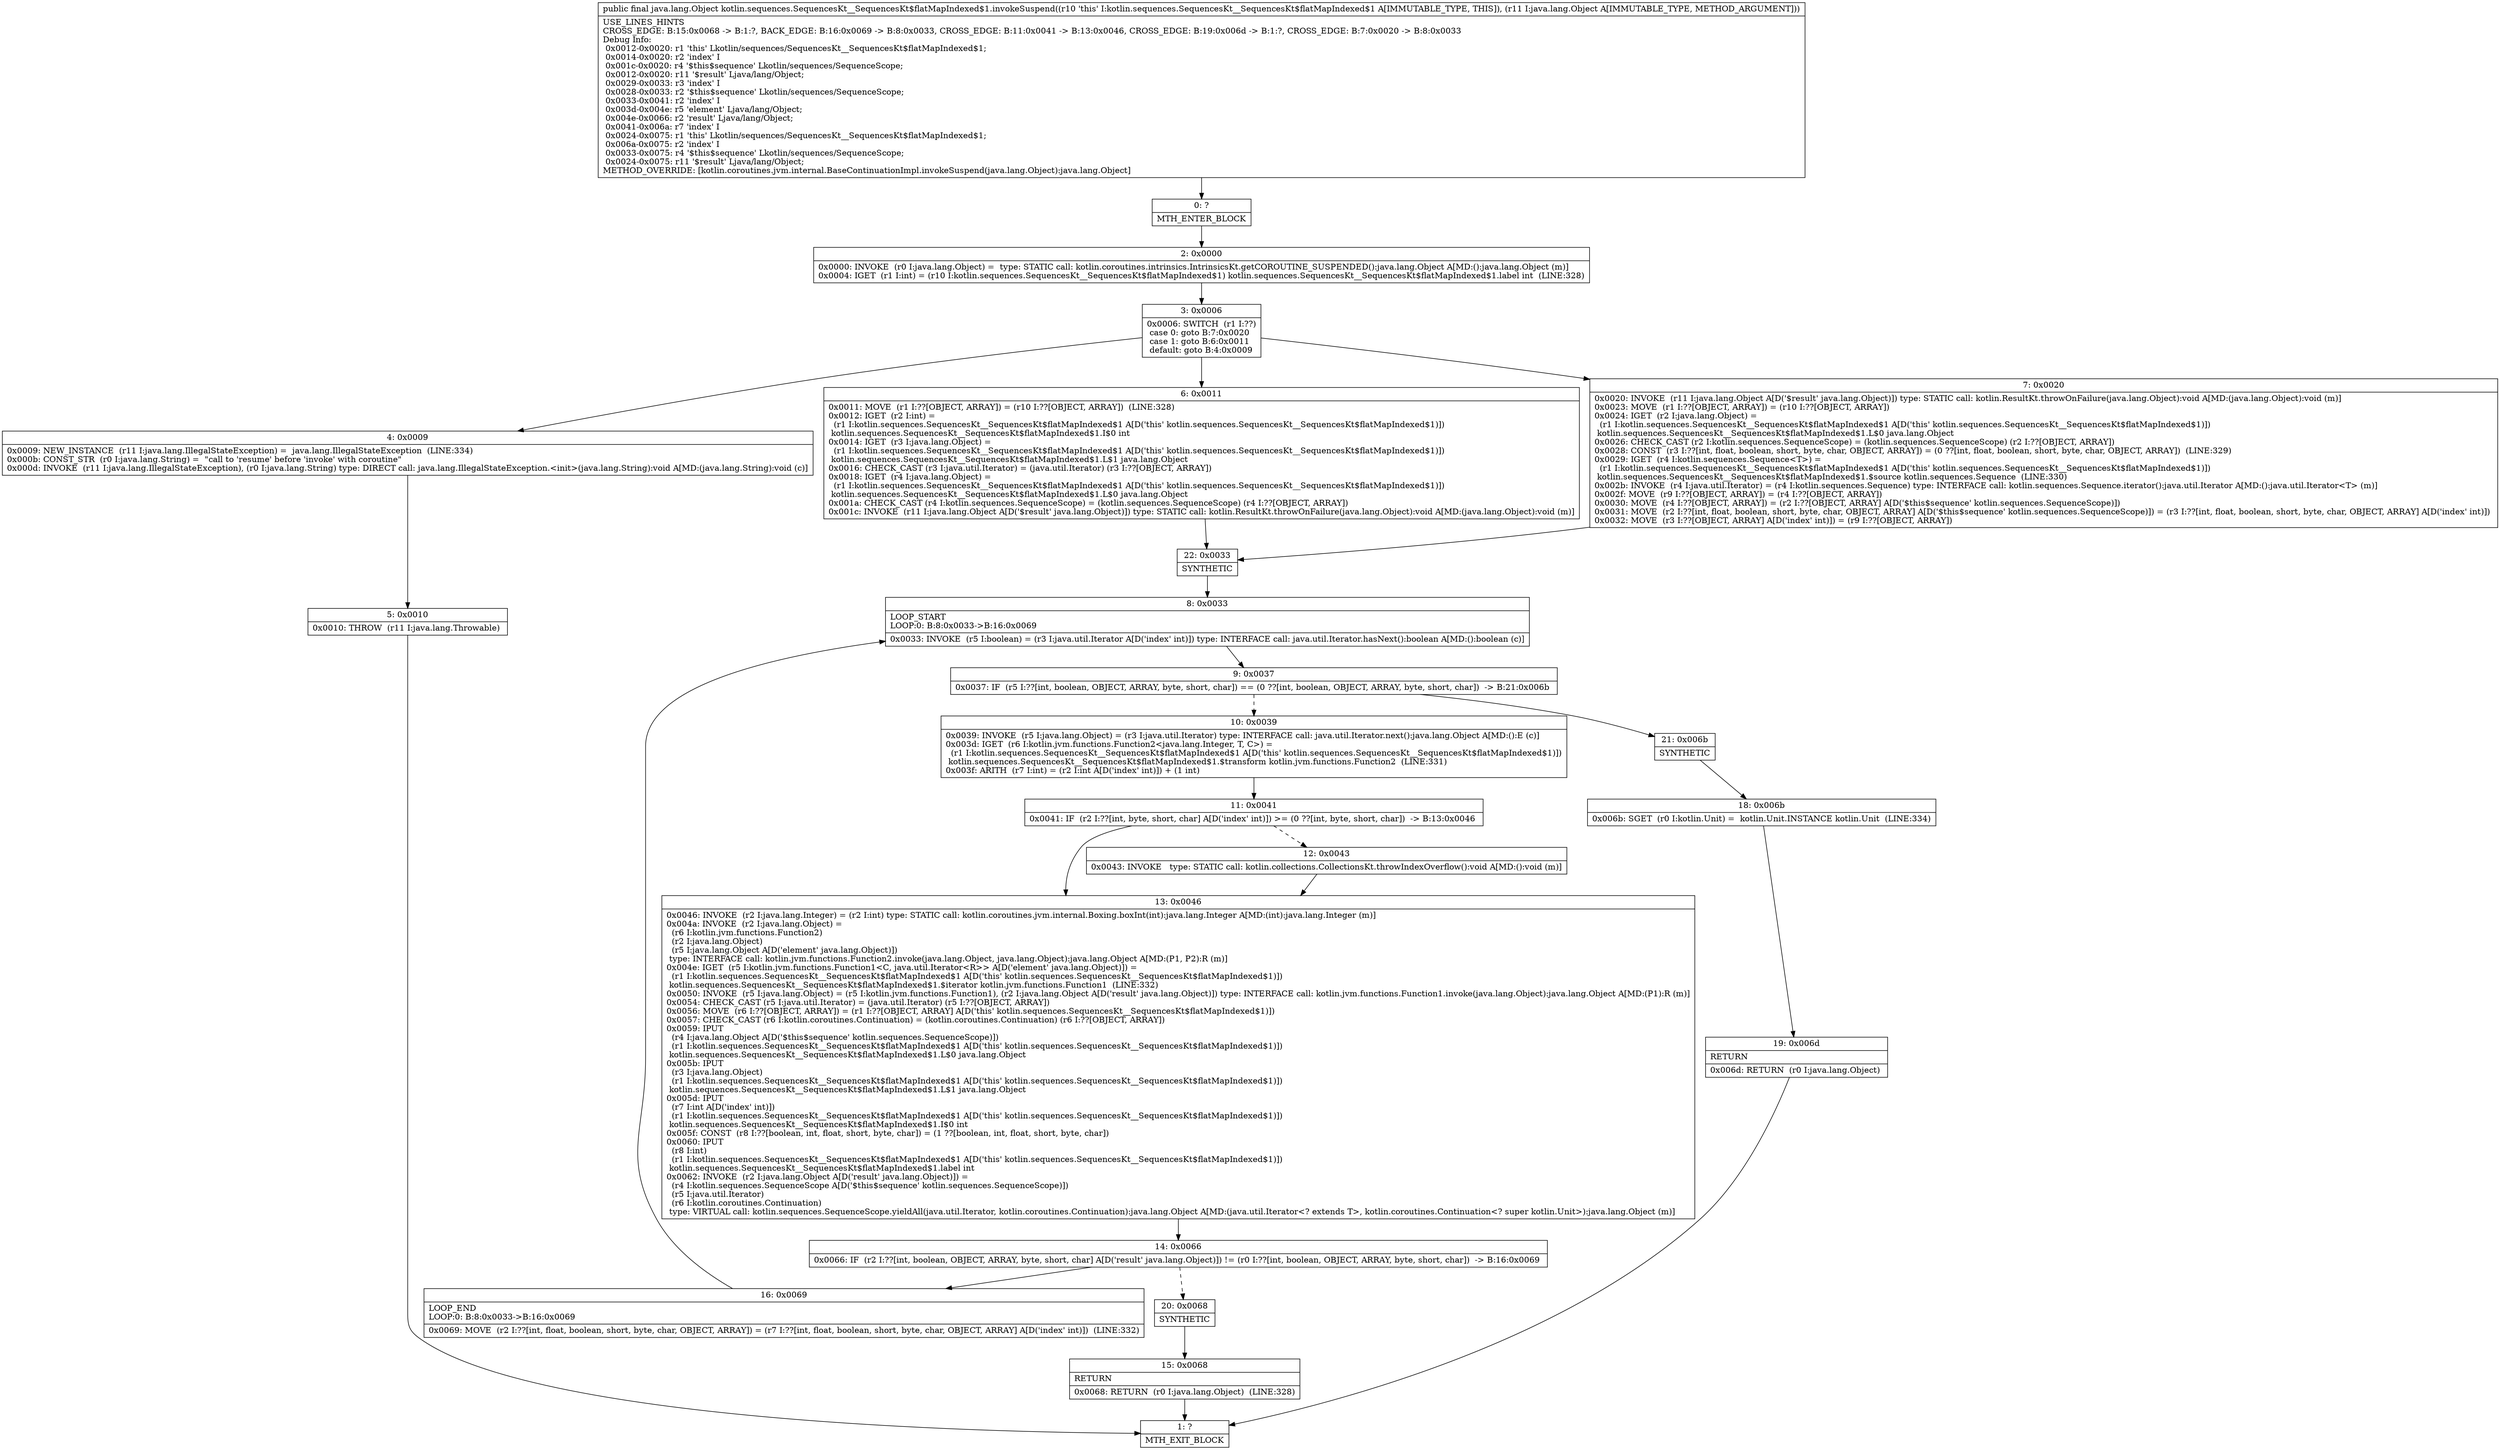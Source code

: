 digraph "CFG forkotlin.sequences.SequencesKt__SequencesKt$flatMapIndexed$1.invokeSuspend(Ljava\/lang\/Object;)Ljava\/lang\/Object;" {
Node_0 [shape=record,label="{0\:\ ?|MTH_ENTER_BLOCK\l}"];
Node_2 [shape=record,label="{2\:\ 0x0000|0x0000: INVOKE  (r0 I:java.lang.Object) =  type: STATIC call: kotlin.coroutines.intrinsics.IntrinsicsKt.getCOROUTINE_SUSPENDED():java.lang.Object A[MD:():java.lang.Object (m)]\l0x0004: IGET  (r1 I:int) = (r10 I:kotlin.sequences.SequencesKt__SequencesKt$flatMapIndexed$1) kotlin.sequences.SequencesKt__SequencesKt$flatMapIndexed$1.label int  (LINE:328)\l}"];
Node_3 [shape=record,label="{3\:\ 0x0006|0x0006: SWITCH  (r1 I:??)\l case 0: goto B:7:0x0020\l case 1: goto B:6:0x0011\l default: goto B:4:0x0009 \l}"];
Node_4 [shape=record,label="{4\:\ 0x0009|0x0009: NEW_INSTANCE  (r11 I:java.lang.IllegalStateException) =  java.lang.IllegalStateException  (LINE:334)\l0x000b: CONST_STR  (r0 I:java.lang.String) =  \"call to 'resume' before 'invoke' with coroutine\" \l0x000d: INVOKE  (r11 I:java.lang.IllegalStateException), (r0 I:java.lang.String) type: DIRECT call: java.lang.IllegalStateException.\<init\>(java.lang.String):void A[MD:(java.lang.String):void (c)]\l}"];
Node_5 [shape=record,label="{5\:\ 0x0010|0x0010: THROW  (r11 I:java.lang.Throwable) \l}"];
Node_1 [shape=record,label="{1\:\ ?|MTH_EXIT_BLOCK\l}"];
Node_6 [shape=record,label="{6\:\ 0x0011|0x0011: MOVE  (r1 I:??[OBJECT, ARRAY]) = (r10 I:??[OBJECT, ARRAY])  (LINE:328)\l0x0012: IGET  (r2 I:int) = \l  (r1 I:kotlin.sequences.SequencesKt__SequencesKt$flatMapIndexed$1 A[D('this' kotlin.sequences.SequencesKt__SequencesKt$flatMapIndexed$1)])\l kotlin.sequences.SequencesKt__SequencesKt$flatMapIndexed$1.I$0 int \l0x0014: IGET  (r3 I:java.lang.Object) = \l  (r1 I:kotlin.sequences.SequencesKt__SequencesKt$flatMapIndexed$1 A[D('this' kotlin.sequences.SequencesKt__SequencesKt$flatMapIndexed$1)])\l kotlin.sequences.SequencesKt__SequencesKt$flatMapIndexed$1.L$1 java.lang.Object \l0x0016: CHECK_CAST (r3 I:java.util.Iterator) = (java.util.Iterator) (r3 I:??[OBJECT, ARRAY]) \l0x0018: IGET  (r4 I:java.lang.Object) = \l  (r1 I:kotlin.sequences.SequencesKt__SequencesKt$flatMapIndexed$1 A[D('this' kotlin.sequences.SequencesKt__SequencesKt$flatMapIndexed$1)])\l kotlin.sequences.SequencesKt__SequencesKt$flatMapIndexed$1.L$0 java.lang.Object \l0x001a: CHECK_CAST (r4 I:kotlin.sequences.SequenceScope) = (kotlin.sequences.SequenceScope) (r4 I:??[OBJECT, ARRAY]) \l0x001c: INVOKE  (r11 I:java.lang.Object A[D('$result' java.lang.Object)]) type: STATIC call: kotlin.ResultKt.throwOnFailure(java.lang.Object):void A[MD:(java.lang.Object):void (m)]\l}"];
Node_22 [shape=record,label="{22\:\ 0x0033|SYNTHETIC\l}"];
Node_8 [shape=record,label="{8\:\ 0x0033|LOOP_START\lLOOP:0: B:8:0x0033\-\>B:16:0x0069\l|0x0033: INVOKE  (r5 I:boolean) = (r3 I:java.util.Iterator A[D('index' int)]) type: INTERFACE call: java.util.Iterator.hasNext():boolean A[MD:():boolean (c)]\l}"];
Node_9 [shape=record,label="{9\:\ 0x0037|0x0037: IF  (r5 I:??[int, boolean, OBJECT, ARRAY, byte, short, char]) == (0 ??[int, boolean, OBJECT, ARRAY, byte, short, char])  \-\> B:21:0x006b \l}"];
Node_10 [shape=record,label="{10\:\ 0x0039|0x0039: INVOKE  (r5 I:java.lang.Object) = (r3 I:java.util.Iterator) type: INTERFACE call: java.util.Iterator.next():java.lang.Object A[MD:():E (c)]\l0x003d: IGET  (r6 I:kotlin.jvm.functions.Function2\<java.lang.Integer, T, C\>) = \l  (r1 I:kotlin.sequences.SequencesKt__SequencesKt$flatMapIndexed$1 A[D('this' kotlin.sequences.SequencesKt__SequencesKt$flatMapIndexed$1)])\l kotlin.sequences.SequencesKt__SequencesKt$flatMapIndexed$1.$transform kotlin.jvm.functions.Function2  (LINE:331)\l0x003f: ARITH  (r7 I:int) = (r2 I:int A[D('index' int)]) + (1 int) \l}"];
Node_11 [shape=record,label="{11\:\ 0x0041|0x0041: IF  (r2 I:??[int, byte, short, char] A[D('index' int)]) \>= (0 ??[int, byte, short, char])  \-\> B:13:0x0046 \l}"];
Node_12 [shape=record,label="{12\:\ 0x0043|0x0043: INVOKE   type: STATIC call: kotlin.collections.CollectionsKt.throwIndexOverflow():void A[MD:():void (m)]\l}"];
Node_13 [shape=record,label="{13\:\ 0x0046|0x0046: INVOKE  (r2 I:java.lang.Integer) = (r2 I:int) type: STATIC call: kotlin.coroutines.jvm.internal.Boxing.boxInt(int):java.lang.Integer A[MD:(int):java.lang.Integer (m)]\l0x004a: INVOKE  (r2 I:java.lang.Object) = \l  (r6 I:kotlin.jvm.functions.Function2)\l  (r2 I:java.lang.Object)\l  (r5 I:java.lang.Object A[D('element' java.lang.Object)])\l type: INTERFACE call: kotlin.jvm.functions.Function2.invoke(java.lang.Object, java.lang.Object):java.lang.Object A[MD:(P1, P2):R (m)]\l0x004e: IGET  (r5 I:kotlin.jvm.functions.Function1\<C, java.util.Iterator\<R\>\> A[D('element' java.lang.Object)]) = \l  (r1 I:kotlin.sequences.SequencesKt__SequencesKt$flatMapIndexed$1 A[D('this' kotlin.sequences.SequencesKt__SequencesKt$flatMapIndexed$1)])\l kotlin.sequences.SequencesKt__SequencesKt$flatMapIndexed$1.$iterator kotlin.jvm.functions.Function1  (LINE:332)\l0x0050: INVOKE  (r5 I:java.lang.Object) = (r5 I:kotlin.jvm.functions.Function1), (r2 I:java.lang.Object A[D('result' java.lang.Object)]) type: INTERFACE call: kotlin.jvm.functions.Function1.invoke(java.lang.Object):java.lang.Object A[MD:(P1):R (m)]\l0x0054: CHECK_CAST (r5 I:java.util.Iterator) = (java.util.Iterator) (r5 I:??[OBJECT, ARRAY]) \l0x0056: MOVE  (r6 I:??[OBJECT, ARRAY]) = (r1 I:??[OBJECT, ARRAY] A[D('this' kotlin.sequences.SequencesKt__SequencesKt$flatMapIndexed$1)]) \l0x0057: CHECK_CAST (r6 I:kotlin.coroutines.Continuation) = (kotlin.coroutines.Continuation) (r6 I:??[OBJECT, ARRAY]) \l0x0059: IPUT  \l  (r4 I:java.lang.Object A[D('$this$sequence' kotlin.sequences.SequenceScope)])\l  (r1 I:kotlin.sequences.SequencesKt__SequencesKt$flatMapIndexed$1 A[D('this' kotlin.sequences.SequencesKt__SequencesKt$flatMapIndexed$1)])\l kotlin.sequences.SequencesKt__SequencesKt$flatMapIndexed$1.L$0 java.lang.Object \l0x005b: IPUT  \l  (r3 I:java.lang.Object)\l  (r1 I:kotlin.sequences.SequencesKt__SequencesKt$flatMapIndexed$1 A[D('this' kotlin.sequences.SequencesKt__SequencesKt$flatMapIndexed$1)])\l kotlin.sequences.SequencesKt__SequencesKt$flatMapIndexed$1.L$1 java.lang.Object \l0x005d: IPUT  \l  (r7 I:int A[D('index' int)])\l  (r1 I:kotlin.sequences.SequencesKt__SequencesKt$flatMapIndexed$1 A[D('this' kotlin.sequences.SequencesKt__SequencesKt$flatMapIndexed$1)])\l kotlin.sequences.SequencesKt__SequencesKt$flatMapIndexed$1.I$0 int \l0x005f: CONST  (r8 I:??[boolean, int, float, short, byte, char]) = (1 ??[boolean, int, float, short, byte, char]) \l0x0060: IPUT  \l  (r8 I:int)\l  (r1 I:kotlin.sequences.SequencesKt__SequencesKt$flatMapIndexed$1 A[D('this' kotlin.sequences.SequencesKt__SequencesKt$flatMapIndexed$1)])\l kotlin.sequences.SequencesKt__SequencesKt$flatMapIndexed$1.label int \l0x0062: INVOKE  (r2 I:java.lang.Object A[D('result' java.lang.Object)]) = \l  (r4 I:kotlin.sequences.SequenceScope A[D('$this$sequence' kotlin.sequences.SequenceScope)])\l  (r5 I:java.util.Iterator)\l  (r6 I:kotlin.coroutines.Continuation)\l type: VIRTUAL call: kotlin.sequences.SequenceScope.yieldAll(java.util.Iterator, kotlin.coroutines.Continuation):java.lang.Object A[MD:(java.util.Iterator\<? extends T\>, kotlin.coroutines.Continuation\<? super kotlin.Unit\>):java.lang.Object (m)]\l}"];
Node_14 [shape=record,label="{14\:\ 0x0066|0x0066: IF  (r2 I:??[int, boolean, OBJECT, ARRAY, byte, short, char] A[D('result' java.lang.Object)]) != (r0 I:??[int, boolean, OBJECT, ARRAY, byte, short, char])  \-\> B:16:0x0069 \l}"];
Node_16 [shape=record,label="{16\:\ 0x0069|LOOP_END\lLOOP:0: B:8:0x0033\-\>B:16:0x0069\l|0x0069: MOVE  (r2 I:??[int, float, boolean, short, byte, char, OBJECT, ARRAY]) = (r7 I:??[int, float, boolean, short, byte, char, OBJECT, ARRAY] A[D('index' int)])  (LINE:332)\l}"];
Node_20 [shape=record,label="{20\:\ 0x0068|SYNTHETIC\l}"];
Node_15 [shape=record,label="{15\:\ 0x0068|RETURN\l|0x0068: RETURN  (r0 I:java.lang.Object)  (LINE:328)\l}"];
Node_21 [shape=record,label="{21\:\ 0x006b|SYNTHETIC\l}"];
Node_18 [shape=record,label="{18\:\ 0x006b|0x006b: SGET  (r0 I:kotlin.Unit) =  kotlin.Unit.INSTANCE kotlin.Unit  (LINE:334)\l}"];
Node_19 [shape=record,label="{19\:\ 0x006d|RETURN\l|0x006d: RETURN  (r0 I:java.lang.Object) \l}"];
Node_7 [shape=record,label="{7\:\ 0x0020|0x0020: INVOKE  (r11 I:java.lang.Object A[D('$result' java.lang.Object)]) type: STATIC call: kotlin.ResultKt.throwOnFailure(java.lang.Object):void A[MD:(java.lang.Object):void (m)]\l0x0023: MOVE  (r1 I:??[OBJECT, ARRAY]) = (r10 I:??[OBJECT, ARRAY]) \l0x0024: IGET  (r2 I:java.lang.Object) = \l  (r1 I:kotlin.sequences.SequencesKt__SequencesKt$flatMapIndexed$1 A[D('this' kotlin.sequences.SequencesKt__SequencesKt$flatMapIndexed$1)])\l kotlin.sequences.SequencesKt__SequencesKt$flatMapIndexed$1.L$0 java.lang.Object \l0x0026: CHECK_CAST (r2 I:kotlin.sequences.SequenceScope) = (kotlin.sequences.SequenceScope) (r2 I:??[OBJECT, ARRAY]) \l0x0028: CONST  (r3 I:??[int, float, boolean, short, byte, char, OBJECT, ARRAY]) = (0 ??[int, float, boolean, short, byte, char, OBJECT, ARRAY])  (LINE:329)\l0x0029: IGET  (r4 I:kotlin.sequences.Sequence\<T\>) = \l  (r1 I:kotlin.sequences.SequencesKt__SequencesKt$flatMapIndexed$1 A[D('this' kotlin.sequences.SequencesKt__SequencesKt$flatMapIndexed$1)])\l kotlin.sequences.SequencesKt__SequencesKt$flatMapIndexed$1.$source kotlin.sequences.Sequence  (LINE:330)\l0x002b: INVOKE  (r4 I:java.util.Iterator) = (r4 I:kotlin.sequences.Sequence) type: INTERFACE call: kotlin.sequences.Sequence.iterator():java.util.Iterator A[MD:():java.util.Iterator\<T\> (m)]\l0x002f: MOVE  (r9 I:??[OBJECT, ARRAY]) = (r4 I:??[OBJECT, ARRAY]) \l0x0030: MOVE  (r4 I:??[OBJECT, ARRAY]) = (r2 I:??[OBJECT, ARRAY] A[D('$this$sequence' kotlin.sequences.SequenceScope)]) \l0x0031: MOVE  (r2 I:??[int, float, boolean, short, byte, char, OBJECT, ARRAY] A[D('$this$sequence' kotlin.sequences.SequenceScope)]) = (r3 I:??[int, float, boolean, short, byte, char, OBJECT, ARRAY] A[D('index' int)]) \l0x0032: MOVE  (r3 I:??[OBJECT, ARRAY] A[D('index' int)]) = (r9 I:??[OBJECT, ARRAY]) \l}"];
MethodNode[shape=record,label="{public final java.lang.Object kotlin.sequences.SequencesKt__SequencesKt$flatMapIndexed$1.invokeSuspend((r10 'this' I:kotlin.sequences.SequencesKt__SequencesKt$flatMapIndexed$1 A[IMMUTABLE_TYPE, THIS]), (r11 I:java.lang.Object A[IMMUTABLE_TYPE, METHOD_ARGUMENT]))  | USE_LINES_HINTS\lCROSS_EDGE: B:15:0x0068 \-\> B:1:?, BACK_EDGE: B:16:0x0069 \-\> B:8:0x0033, CROSS_EDGE: B:11:0x0041 \-\> B:13:0x0046, CROSS_EDGE: B:19:0x006d \-\> B:1:?, CROSS_EDGE: B:7:0x0020 \-\> B:8:0x0033\lDebug Info:\l  0x0012\-0x0020: r1 'this' Lkotlin\/sequences\/SequencesKt__SequencesKt$flatMapIndexed$1;\l  0x0014\-0x0020: r2 'index' I\l  0x001c\-0x0020: r4 '$this$sequence' Lkotlin\/sequences\/SequenceScope;\l  0x0012\-0x0020: r11 '$result' Ljava\/lang\/Object;\l  0x0029\-0x0033: r3 'index' I\l  0x0028\-0x0033: r2 '$this$sequence' Lkotlin\/sequences\/SequenceScope;\l  0x0033\-0x0041: r2 'index' I\l  0x003d\-0x004e: r5 'element' Ljava\/lang\/Object;\l  0x004e\-0x0066: r2 'result' Ljava\/lang\/Object;\l  0x0041\-0x006a: r7 'index' I\l  0x0024\-0x0075: r1 'this' Lkotlin\/sequences\/SequencesKt__SequencesKt$flatMapIndexed$1;\l  0x006a\-0x0075: r2 'index' I\l  0x0033\-0x0075: r4 '$this$sequence' Lkotlin\/sequences\/SequenceScope;\l  0x0024\-0x0075: r11 '$result' Ljava\/lang\/Object;\lMETHOD_OVERRIDE: [kotlin.coroutines.jvm.internal.BaseContinuationImpl.invokeSuspend(java.lang.Object):java.lang.Object]\l}"];
MethodNode -> Node_0;Node_0 -> Node_2;
Node_2 -> Node_3;
Node_3 -> Node_4;
Node_3 -> Node_6;
Node_3 -> Node_7;
Node_4 -> Node_5;
Node_5 -> Node_1;
Node_6 -> Node_22;
Node_22 -> Node_8;
Node_8 -> Node_9;
Node_9 -> Node_10[style=dashed];
Node_9 -> Node_21;
Node_10 -> Node_11;
Node_11 -> Node_12[style=dashed];
Node_11 -> Node_13;
Node_12 -> Node_13;
Node_13 -> Node_14;
Node_14 -> Node_16;
Node_14 -> Node_20[style=dashed];
Node_16 -> Node_8;
Node_20 -> Node_15;
Node_15 -> Node_1;
Node_21 -> Node_18;
Node_18 -> Node_19;
Node_19 -> Node_1;
Node_7 -> Node_22;
}

